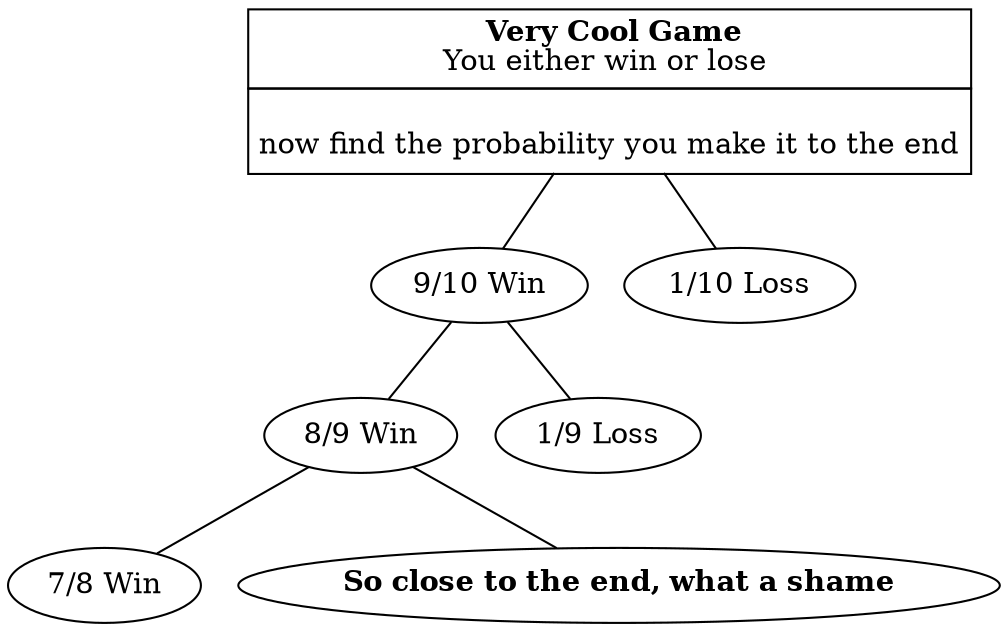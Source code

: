 graph "very-cool-graph" {
	Start [label=Begin]
	W1 [label="9/10 Win"]
	L1 [label="1/10 Loss"]
	W2 [label="8/9 Win"]
	L2 [label="1/9 Loss"]
	W3 [label="7/8 Win"]
	L3 [label="1/8 Loss"]
	Start -- W1
	Start -- L1
	W1 -- W2
	W1 -- L2
	W2 -- W3
	W2 -- L3
	Start [label=<<TABLE border="0" cellborder="1" cellspacing="0" cellpadding="4">
			<TR> <TD> <B>Very Cool Game</B><BR/>You either win or lose </TD> </TR>
			<TR> <TD align="left"><BR align="left"/>
			now find the probability you make it to the end
			<BR align="left"/></TD> </TR>
		</TABLE>> color="#000000" shape=plain]
	L3 [label=<<B>So close to the end, what a shame</B>>]
}
